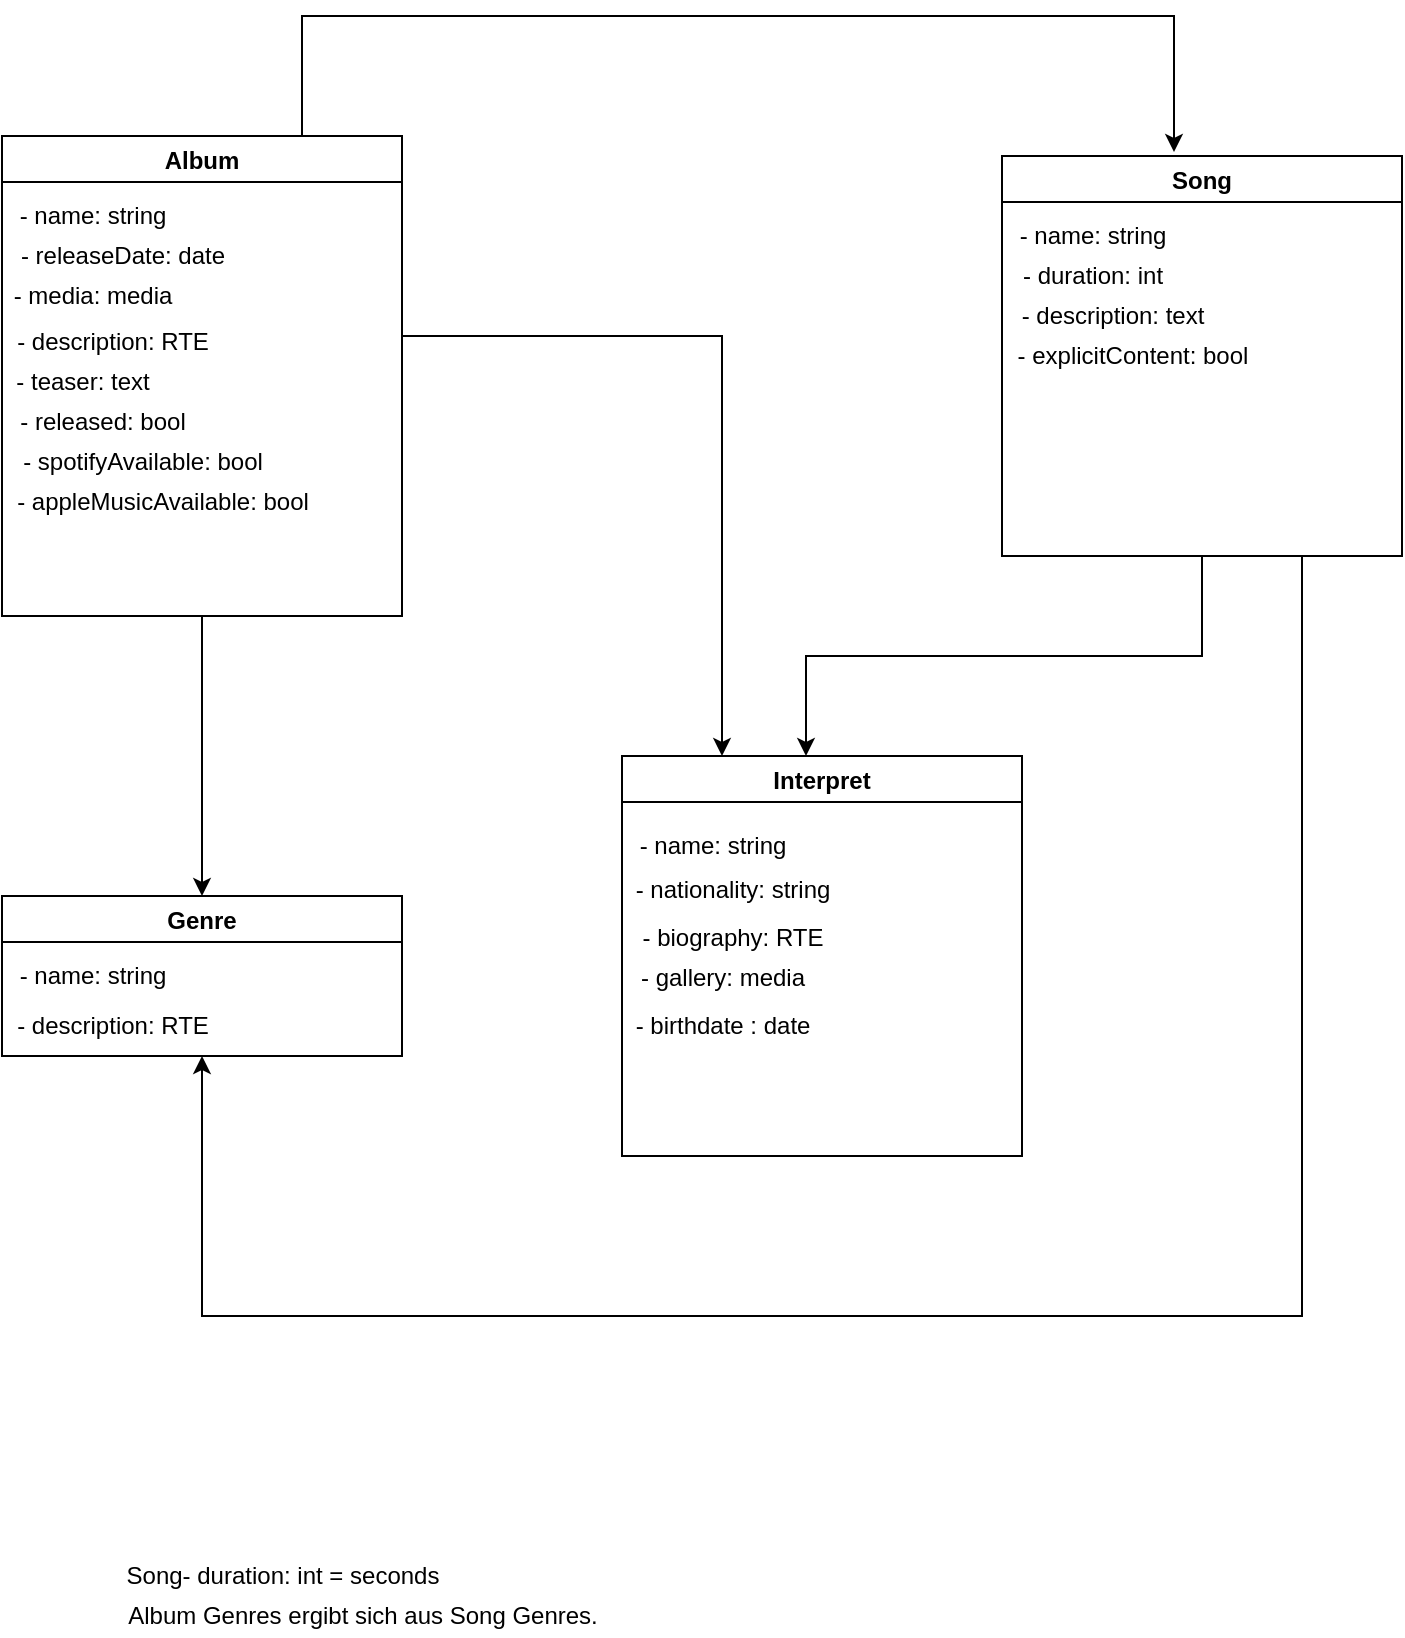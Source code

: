 <mxfile version="16.6.4" type="github" pages="6">
  <diagram id="QtePVaprWK_kAKJ1ItFh" name="UML">
    <mxGraphModel dx="812" dy="1099" grid="1" gridSize="10" guides="1" tooltips="1" connect="1" arrows="1" fold="1" page="1" pageScale="1" pageWidth="827" pageHeight="1169" math="0" shadow="0">
      <root>
        <mxCell id="0" />
        <mxCell id="1" parent="0" />
        <mxCell id="PrW0b_lZdQNC7OUzNC1I-7" style="edgeStyle=orthogonalEdgeStyle;rounded=0;orthogonalLoop=1;jettySize=auto;html=1;exitX=0.75;exitY=0;exitDx=0;exitDy=0;entryX=0.43;entryY=-0.01;entryDx=0;entryDy=0;entryPerimeter=0;" parent="1" source="PrW0b_lZdQNC7OUzNC1I-1" target="PrW0b_lZdQNC7OUzNC1I-9" edge="1">
          <mxGeometry relative="1" as="geometry">
            <mxPoint x="530" y="90" as="targetPoint" />
            <Array as="points">
              <mxPoint x="200" y="70" />
              <mxPoint x="636" y="70" />
            </Array>
          </mxGeometry>
        </mxCell>
        <mxCell id="PrW0b_lZdQNC7OUzNC1I-21" style="edgeStyle=orthogonalEdgeStyle;rounded=0;orthogonalLoop=1;jettySize=auto;html=1;exitX=1;exitY=0.5;exitDx=0;exitDy=0;entryX=0.25;entryY=0;entryDx=0;entryDy=0;" parent="1" source="PrW0b_lZdQNC7OUzNC1I-1" target="PrW0b_lZdQNC7OUzNC1I-13" edge="1">
          <mxGeometry relative="1" as="geometry">
            <mxPoint x="420" y="380" as="targetPoint" />
            <Array as="points">
              <mxPoint x="410" y="230" />
            </Array>
          </mxGeometry>
        </mxCell>
        <mxCell id="x7zoOwzeNTza0r4jFhFb-13" style="edgeStyle=orthogonalEdgeStyle;rounded=0;orthogonalLoop=1;jettySize=auto;html=1;exitX=0.5;exitY=1;exitDx=0;exitDy=0;entryX=0.5;entryY=0;entryDx=0;entryDy=0;" edge="1" parent="1" source="PrW0b_lZdQNC7OUzNC1I-1" target="x7zoOwzeNTza0r4jFhFb-8">
          <mxGeometry relative="1" as="geometry" />
        </mxCell>
        <mxCell id="PrW0b_lZdQNC7OUzNC1I-1" value="Album" style="swimlane;" parent="1" vertex="1">
          <mxGeometry x="50" y="130" width="200" height="240" as="geometry" />
        </mxCell>
        <mxCell id="PrW0b_lZdQNC7OUzNC1I-2" value="- name: string" style="text;html=1;align=center;verticalAlign=middle;resizable=0;points=[];autosize=1;strokeColor=none;fillColor=none;" parent="PrW0b_lZdQNC7OUzNC1I-1" vertex="1">
          <mxGeometry y="30" width="90" height="20" as="geometry" />
        </mxCell>
        <mxCell id="PrW0b_lZdQNC7OUzNC1I-3" value="- releaseDate: date" style="text;html=1;align=center;verticalAlign=middle;resizable=0;points=[];autosize=1;strokeColor=none;fillColor=none;" parent="PrW0b_lZdQNC7OUzNC1I-1" vertex="1">
          <mxGeometry y="50" width="120" height="20" as="geometry" />
        </mxCell>
        <mxCell id="PrW0b_lZdQNC7OUzNC1I-5" value="- media: media" style="text;html=1;align=center;verticalAlign=middle;resizable=0;points=[];autosize=1;strokeColor=none;fillColor=none;" parent="PrW0b_lZdQNC7OUzNC1I-1" vertex="1">
          <mxGeometry y="70" width="90" height="20" as="geometry" />
        </mxCell>
        <mxCell id="uJzvbrtq1FeZPgEqLkso-1" value="- description: RTE" style="text;html=1;align=center;verticalAlign=middle;resizable=0;points=[];autosize=1;strokeColor=none;fillColor=none;" vertex="1" parent="PrW0b_lZdQNC7OUzNC1I-1">
          <mxGeometry y="93" width="110" height="20" as="geometry" />
        </mxCell>
        <mxCell id="uJzvbrtq1FeZPgEqLkso-2" value="- teaser: text" style="text;html=1;align=center;verticalAlign=middle;resizable=0;points=[];autosize=1;strokeColor=none;fillColor=none;" vertex="1" parent="PrW0b_lZdQNC7OUzNC1I-1">
          <mxGeometry y="113" width="80" height="20" as="geometry" />
        </mxCell>
        <mxCell id="x7zoOwzeNTza0r4jFhFb-1" value="- released: bool" style="text;html=1;align=center;verticalAlign=middle;resizable=0;points=[];autosize=1;strokeColor=none;fillColor=none;" vertex="1" parent="PrW0b_lZdQNC7OUzNC1I-1">
          <mxGeometry y="133" width="100" height="20" as="geometry" />
        </mxCell>
        <mxCell id="x7zoOwzeNTza0r4jFhFb-3" value="- spotifyAvailable: bool" style="text;html=1;align=center;verticalAlign=middle;resizable=0;points=[];autosize=1;strokeColor=none;fillColor=none;" vertex="1" parent="PrW0b_lZdQNC7OUzNC1I-1">
          <mxGeometry y="153" width="140" height="20" as="geometry" />
        </mxCell>
        <mxCell id="x7zoOwzeNTza0r4jFhFb-14" value="- appleMusicAvailable: bool" style="text;html=1;align=center;verticalAlign=middle;resizable=0;points=[];autosize=1;strokeColor=none;fillColor=none;" vertex="1" parent="PrW0b_lZdQNC7OUzNC1I-1">
          <mxGeometry y="173" width="160" height="20" as="geometry" />
        </mxCell>
        <mxCell id="PrW0b_lZdQNC7OUzNC1I-20" style="edgeStyle=orthogonalEdgeStyle;rounded=0;orthogonalLoop=1;jettySize=auto;html=1;entryX=0.46;entryY=0;entryDx=0;entryDy=0;entryPerimeter=0;" parent="1" source="PrW0b_lZdQNC7OUzNC1I-9" target="PrW0b_lZdQNC7OUzNC1I-13" edge="1">
          <mxGeometry relative="1" as="geometry" />
        </mxCell>
        <mxCell id="x7zoOwzeNTza0r4jFhFb-11" style="edgeStyle=orthogonalEdgeStyle;rounded=0;orthogonalLoop=1;jettySize=auto;html=1;exitX=0.75;exitY=1;exitDx=0;exitDy=0;entryX=0.5;entryY=1;entryDx=0;entryDy=0;" edge="1" parent="1" source="PrW0b_lZdQNC7OUzNC1I-9" target="x7zoOwzeNTza0r4jFhFb-8">
          <mxGeometry relative="1" as="geometry">
            <mxPoint x="610" y="800" as="targetPoint" />
            <Array as="points">
              <mxPoint x="700" y="720" />
              <mxPoint x="150" y="720" />
            </Array>
          </mxGeometry>
        </mxCell>
        <mxCell id="PrW0b_lZdQNC7OUzNC1I-9" value="Song" style="swimlane;" parent="1" vertex="1">
          <mxGeometry x="550" y="140" width="200" height="200" as="geometry" />
        </mxCell>
        <mxCell id="PrW0b_lZdQNC7OUzNC1I-10" value="- name: string" style="text;html=1;align=center;verticalAlign=middle;resizable=0;points=[];autosize=1;strokeColor=none;fillColor=none;" parent="PrW0b_lZdQNC7OUzNC1I-9" vertex="1">
          <mxGeometry y="30" width="90" height="20" as="geometry" />
        </mxCell>
        <mxCell id="PrW0b_lZdQNC7OUzNC1I-11" value="- duration: int" style="text;html=1;align=center;verticalAlign=middle;resizable=0;points=[];autosize=1;strokeColor=none;fillColor=none;" parent="PrW0b_lZdQNC7OUzNC1I-9" vertex="1">
          <mxGeometry y="50" width="90" height="20" as="geometry" />
        </mxCell>
        <mxCell id="uJzvbrtq1FeZPgEqLkso-3" value="- description: text" style="text;html=1;align=center;verticalAlign=middle;resizable=0;points=[];autosize=1;strokeColor=none;fillColor=none;" vertex="1" parent="PrW0b_lZdQNC7OUzNC1I-9">
          <mxGeometry y="70" width="110" height="20" as="geometry" />
        </mxCell>
        <mxCell id="x7zoOwzeNTza0r4jFhFb-2" value="- explicitContent: bool" style="text;html=1;align=center;verticalAlign=middle;resizable=0;points=[];autosize=1;strokeColor=none;fillColor=none;" vertex="1" parent="PrW0b_lZdQNC7OUzNC1I-9">
          <mxGeometry y="90" width="130" height="20" as="geometry" />
        </mxCell>
        <mxCell id="PrW0b_lZdQNC7OUzNC1I-13" value="Interpret" style="swimlane;" parent="1" vertex="1">
          <mxGeometry x="360" y="440" width="200" height="200" as="geometry" />
        </mxCell>
        <mxCell id="PrW0b_lZdQNC7OUzNC1I-14" value="- name: string" style="text;html=1;align=center;verticalAlign=middle;resizable=0;points=[];autosize=1;strokeColor=none;fillColor=none;" parent="PrW0b_lZdQNC7OUzNC1I-13" vertex="1">
          <mxGeometry y="35" width="90" height="20" as="geometry" />
        </mxCell>
        <mxCell id="PrW0b_lZdQNC7OUzNC1I-15" value="- nationality: string" style="text;html=1;align=center;verticalAlign=middle;resizable=0;points=[];autosize=1;strokeColor=none;fillColor=none;" parent="PrW0b_lZdQNC7OUzNC1I-13" vertex="1">
          <mxGeometry y="57" width="110" height="20" as="geometry" />
        </mxCell>
        <mxCell id="PrW0b_lZdQNC7OUzNC1I-17" value="- biography: RTE" style="text;html=1;align=center;verticalAlign=middle;resizable=0;points=[];autosize=1;strokeColor=none;fillColor=none;" parent="PrW0b_lZdQNC7OUzNC1I-13" vertex="1">
          <mxGeometry y="81" width="110" height="20" as="geometry" />
        </mxCell>
        <mxCell id="HRtRwaKuzuj-G4ap-EYi-1" value="- gallery: media" style="text;html=1;align=center;verticalAlign=middle;resizable=0;points=[];autosize=1;strokeColor=none;fillColor=none;" vertex="1" parent="PrW0b_lZdQNC7OUzNC1I-13">
          <mxGeometry y="101" width="100" height="20" as="geometry" />
        </mxCell>
        <mxCell id="x7zoOwzeNTza0r4jFhFb-10" value="- birthdate : date" style="text;html=1;align=center;verticalAlign=middle;resizable=0;points=[];autosize=1;strokeColor=none;fillColor=none;" vertex="1" parent="PrW0b_lZdQNC7OUzNC1I-13">
          <mxGeometry y="125" width="100" height="20" as="geometry" />
        </mxCell>
        <mxCell id="x7zoOwzeNTza0r4jFhFb-8" value="Genre" style="swimlane;" vertex="1" parent="1">
          <mxGeometry x="50" y="510" width="200" height="80" as="geometry" />
        </mxCell>
        <mxCell id="x7zoOwzeNTza0r4jFhFb-9" value="- name: string" style="text;html=1;align=center;verticalAlign=middle;resizable=0;points=[];autosize=1;strokeColor=none;fillColor=none;" vertex="1" parent="x7zoOwzeNTza0r4jFhFb-8">
          <mxGeometry y="30" width="90" height="20" as="geometry" />
        </mxCell>
        <mxCell id="x7zoOwzeNTza0r4jFhFb-12" value="- description: RTE" style="text;html=1;align=center;verticalAlign=middle;resizable=0;points=[];autosize=1;strokeColor=none;fillColor=none;" vertex="1" parent="x7zoOwzeNTza0r4jFhFb-8">
          <mxGeometry y="55" width="110" height="20" as="geometry" />
        </mxCell>
        <mxCell id="x7zoOwzeNTza0r4jFhFb-15" value="Song- duration: int = seconds" style="text;html=1;align=center;verticalAlign=middle;resizable=0;points=[];autosize=1;strokeColor=none;fillColor=none;" vertex="1" parent="1">
          <mxGeometry x="105" y="840" width="170" height="20" as="geometry" />
        </mxCell>
        <mxCell id="x7zoOwzeNTza0r4jFhFb-16" value="Album Genres ergibt sich aus Song Genres." style="text;html=1;align=center;verticalAlign=middle;resizable=0;points=[];autosize=1;strokeColor=none;fillColor=none;" vertex="1" parent="1">
          <mxGeometry x="105" y="860" width="250" height="20" as="geometry" />
        </mxCell>
      </root>
    </mxGraphModel>
  </diagram>
  <diagram id="wYvYcVwo7TwQr_Gd8OK4" name="Views">
    <mxGraphModel dx="812" dy="1099" grid="1" gridSize="10" guides="1" tooltips="1" connect="1" arrows="1" fold="1" page="1" pageScale="1" pageWidth="827" pageHeight="1169" math="0" shadow="0">
      <root>
        <mxCell id="5HoKZ9bP3cqV0RjZwThM-0" />
        <mxCell id="5HoKZ9bP3cqV0RjZwThM-1" parent="5HoKZ9bP3cqV0RjZwThM-0" />
        <mxCell id="5HoKZ9bP3cqV0RjZwThM-8" style="rounded=0;orthogonalLoop=1;jettySize=auto;html=1;entryX=0.5;entryY=0;entryDx=0;entryDy=0;" edge="1" parent="5HoKZ9bP3cqV0RjZwThM-1" source="5HoKZ9bP3cqV0RjZwThM-2" target="5HoKZ9bP3cqV0RjZwThM-4">
          <mxGeometry relative="1" as="geometry" />
        </mxCell>
        <mxCell id="5HoKZ9bP3cqV0RjZwThM-2" value="Liste &lt;br&gt;Albums" style="shape=document;whiteSpace=wrap;html=1;boundedLbl=1;" vertex="1" parent="5HoKZ9bP3cqV0RjZwThM-1">
          <mxGeometry x="110" y="170" width="120" height="80" as="geometry" />
        </mxCell>
        <mxCell id="5HoKZ9bP3cqV0RjZwThM-13" style="edgeStyle=none;rounded=0;orthogonalLoop=1;jettySize=auto;html=1;entryX=0.75;entryY=0;entryDx=0;entryDy=0;" edge="1" parent="5HoKZ9bP3cqV0RjZwThM-1" source="5HoKZ9bP3cqV0RjZwThM-3" target="5HoKZ9bP3cqV0RjZwThM-4">
          <mxGeometry relative="1" as="geometry" />
        </mxCell>
        <mxCell id="5HoKZ9bP3cqV0RjZwThM-3" value="Landingpage Album Filter" style="shape=document;whiteSpace=wrap;html=1;boundedLbl=1;" vertex="1" parent="5HoKZ9bP3cqV0RjZwThM-1">
          <mxGeometry x="290" y="170" width="120" height="80" as="geometry" />
        </mxCell>
        <mxCell id="5HoKZ9bP3cqV0RjZwThM-4" value="Detailseite Album" style="shape=document;whiteSpace=wrap;html=1;boundedLbl=1;" vertex="1" parent="5HoKZ9bP3cqV0RjZwThM-1">
          <mxGeometry x="190" y="360" width="120" height="80" as="geometry" />
        </mxCell>
        <mxCell id="5HoKZ9bP3cqV0RjZwThM-5" value="Songs" style="shape=document;whiteSpace=wrap;html=1;boundedLbl=1;" vertex="1" parent="5HoKZ9bP3cqV0RjZwThM-1">
          <mxGeometry x="110" y="560" width="120" height="80" as="geometry" />
        </mxCell>
        <mxCell id="5HoKZ9bP3cqV0RjZwThM-9" style="edgeStyle=none;rounded=0;orthogonalLoop=1;jettySize=auto;html=1;exitX=0.5;exitY=0;exitDx=0;exitDy=0;" edge="1" parent="5HoKZ9bP3cqV0RjZwThM-1" source="5HoKZ9bP3cqV0RjZwThM-7" target="5HoKZ9bP3cqV0RjZwThM-4">
          <mxGeometry relative="1" as="geometry" />
        </mxCell>
        <mxCell id="5HoKZ9bP3cqV0RjZwThM-10" style="edgeStyle=none;rounded=0;orthogonalLoop=1;jettySize=auto;html=1;exitX=0;exitY=0.5;exitDx=0;exitDy=0;entryX=1;entryY=0.5;entryDx=0;entryDy=0;" edge="1" parent="5HoKZ9bP3cqV0RjZwThM-1" source="5HoKZ9bP3cqV0RjZwThM-7" target="5HoKZ9bP3cqV0RjZwThM-5">
          <mxGeometry relative="1" as="geometry" />
        </mxCell>
        <mxCell id="5HoKZ9bP3cqV0RjZwThM-11" style="edgeStyle=none;rounded=0;orthogonalLoop=1;jettySize=auto;html=1;entryX=1.017;entryY=0.35;entryDx=0;entryDy=0;entryPerimeter=0;" edge="1" parent="5HoKZ9bP3cqV0RjZwThM-1" source="5HoKZ9bP3cqV0RjZwThM-6" target="5HoKZ9bP3cqV0RjZwThM-7">
          <mxGeometry relative="1" as="geometry" />
        </mxCell>
        <mxCell id="5HoKZ9bP3cqV0RjZwThM-6" value="Liste &lt;br&gt;Intepreter" style="shape=document;whiteSpace=wrap;html=1;boundedLbl=1;" vertex="1" parent="5HoKZ9bP3cqV0RjZwThM-1">
          <mxGeometry x="540" y="550" width="120" height="80" as="geometry" />
        </mxCell>
        <mxCell id="5HoKZ9bP3cqV0RjZwThM-7" value="Detail Interpreter" style="shape=document;whiteSpace=wrap;html=1;boundedLbl=1;" vertex="1" parent="5HoKZ9bP3cqV0RjZwThM-1">
          <mxGeometry x="340" y="560" width="120" height="80" as="geometry" />
        </mxCell>
        <mxCell id="k25EAd_-FAYIrIH_C_M4-0" value="Top Charts?" style="text;html=1;align=center;verticalAlign=middle;resizable=0;points=[];autosize=1;strokeColor=none;fillColor=none;" vertex="1" parent="5HoKZ9bP3cqV0RjZwThM-1">
          <mxGeometry x="220" y="820" width="80" height="20" as="geometry" />
        </mxCell>
      </root>
    </mxGraphModel>
  </diagram>
  <diagram id="RxTgSAQtPZRyhOvXZ2T-" name="Liste Album">
    <mxGraphModel dx="1160" dy="1570" grid="1" gridSize="10" guides="1" tooltips="1" connect="1" arrows="1" fold="1" page="1" pageScale="1" pageWidth="827" pageHeight="1169" math="0" shadow="0">
      <root>
        <mxCell id="XYZBfUIqV31KoNoUFfLz-0" />
        <mxCell id="XYZBfUIqV31KoNoUFfLz-1" parent="XYZBfUIqV31KoNoUFfLz-0" />
        <mxCell id="CCV61Xyog9YNiKcd7rqx-2" value="" style="rounded=0;whiteSpace=wrap;html=1;fontColor=#FFFFFF;labelBorderColor=#FFFFFF;labelBackgroundColor=#FFFFFF;" vertex="1" parent="XYZBfUIqV31KoNoUFfLz-1">
          <mxGeometry x="40" y="40" width="870" height="1570" as="geometry" />
        </mxCell>
        <mxCell id="L-bamg3uNITYWP0qs0I_-0" value="" style="html=1;shadow=0;dashed=0;shape=mxgraph.bootstrap.rrect;rSize=5;strokeColor=none;html=1;whiteSpace=wrap;fillColor=#6C767D;fontColor=#ffffff;sketch=0;labelBackgroundColor=#FFAA00;labelBorderColor=none;fontSize=23;" vertex="1" parent="XYZBfUIqV31KoNoUFfLz-1">
          <mxGeometry x="365" y="60" width="220" height="30" as="geometry" />
        </mxCell>
        <mxCell id="L-bamg3uNITYWP0qs0I_-1" value="&lt;font style=&quot;font-size: 16px;&quot;&gt;Alben&lt;/font&gt;" style="strokeColor=inherit;fillColor=inherit;gradientColor=inherit;fontColor=#FFFFFF;html=1;shadow=0;dashed=0;shape=mxgraph.bootstrap.leftButton;rSize=5;perimeter=none;whiteSpace=wrap;resizeHeight=1;sketch=0;fontSize=16;" vertex="1" parent="L-bamg3uNITYWP0qs0I_-0">
          <mxGeometry width="70" height="30" relative="1" as="geometry" />
        </mxCell>
        <mxCell id="L-bamg3uNITYWP0qs0I_-2" value="&lt;font color=&quot;#ffffff&quot; style=&quot;font-size: 16px;&quot;&gt;Songs&lt;/font&gt;" style="strokeColor=#666666;fillColor=#BABABA;fontColor=#333333;html=1;shadow=0;dashed=0;perimeter=none;whiteSpace=wrap;resizeHeight=1;sketch=0;fontSize=16;" vertex="1" parent="L-bamg3uNITYWP0qs0I_-0">
          <mxGeometry width="70" height="30" relative="1" as="geometry">
            <mxPoint x="60" as="offset" />
          </mxGeometry>
        </mxCell>
        <mxCell id="L-bamg3uNITYWP0qs0I_-3" value="&lt;font color=&quot;#ffffff&quot; style=&quot;font-size: 16px;&quot;&gt;Interpreten&lt;/font&gt;" style="strokeColor=#666666;fillColor=#BABABA;fontColor=#333333;html=1;shadow=0;dashed=0;shape=mxgraph.bootstrap.rightButton;rSize=5;perimeter=none;whiteSpace=wrap;resizeHeight=1;sketch=0;fontSize=16;" vertex="1" parent="L-bamg3uNITYWP0qs0I_-0">
          <mxGeometry x="1" width="89" height="30" relative="1" as="geometry">
            <mxPoint x="-89" as="offset" />
          </mxGeometry>
        </mxCell>
        <mxCell id="Co9m7869xmPnloD-0B9n-0" value="explicit" style="html=1;shadow=0;dashed=0;shape=mxgraph.bootstrap.rrect;rSize=5;strokeColor=#6C767D;strokeWidth=1;fillColor=none;fontColor=#6C767D;whiteSpace=wrap;align=center;verticalAlign=middle;spacingLeft=0;fontStyle=0;fontSize=16;spacing=5;labelBackgroundColor=default;labelBorderColor=none;" vertex="1" parent="XYZBfUIqV31KoNoUFfLz-1">
          <mxGeometry x="440" y="130" width="90" height="22" as="geometry" />
        </mxCell>
        <mxCell id="Co9m7869xmPnloD-0B9n-1" value="" style="shape=rect;fillColor=#F6F6F6;strokeColor=none;labelBackgroundColor=default;labelBorderColor=none;fontSize=13;fontColor=default;" vertex="1" parent="XYZBfUIqV31KoNoUFfLz-1">
          <mxGeometry x="60" y="130" width="360" height="30" as="geometry" />
        </mxCell>
        <mxCell id="Co9m7869xmPnloD-0B9n-2" value="" style="html=1;strokeWidth=1;shadow=0;dashed=0;shape=mxgraph.ios7ui.marginRect;rx=3;ry=3;rectMargin=5;fillColor=#E4E4E4;strokeColor=none;labelBackgroundColor=default;labelBorderColor=none;fontSize=13;fontColor=default;" vertex="1" parent="Co9m7869xmPnloD-0B9n-1">
          <mxGeometry width="360.0" height="30" as="geometry" />
        </mxCell>
        <mxCell id="Co9m7869xmPnloD-0B9n-3" value="Search" style="shape=mxgraph.ios7.icons.looking_glass;strokeColor=#878789;fillColor=none;fontColor=#878789;labelPosition=right;verticalLabelPosition=middle;align=left;verticalAlign=middle;fontSize=6;fontStyle=0;spacingTop=2;sketch=0;labelBackgroundColor=default;labelBorderColor=none;" vertex="1" parent="Co9m7869xmPnloD-0B9n-1">
          <mxGeometry x="0.5" y="0.5" width="6" height="6" relative="1" as="geometry">
            <mxPoint x="-17" y="-3" as="offset" />
          </mxGeometry>
        </mxCell>
        <mxCell id="Co9m7869xmPnloD-0B9n-12" value="Spotify" style="html=1;shadow=0;dashed=0;shape=mxgraph.bootstrap.rrect;rSize=5;strokeColor=#6C767D;strokeWidth=1;fillColor=none;fontColor=#6C767D;whiteSpace=wrap;align=center;verticalAlign=middle;spacingLeft=0;fontStyle=0;fontSize=16;spacing=5;labelBackgroundColor=default;labelBorderColor=none;" vertex="1" parent="XYZBfUIqV31KoNoUFfLz-1">
          <mxGeometry x="540" y="130" width="90" height="22" as="geometry" />
        </mxCell>
        <mxCell id="Co9m7869xmPnloD-0B9n-13" value="Apple Music" style="html=1;shadow=0;dashed=0;shape=mxgraph.bootstrap.rrect;rSize=5;strokeColor=#6C767D;strokeWidth=1;fillColor=none;fontColor=#6C767D;whiteSpace=wrap;align=center;verticalAlign=middle;spacingLeft=0;fontStyle=0;fontSize=16;spacing=5;labelBackgroundColor=default;labelBorderColor=none;" vertex="1" parent="XYZBfUIqV31KoNoUFfLz-1">
          <mxGeometry x="640" y="130" width="120" height="22" as="geometry" />
        </mxCell>
        <mxCell id="Co9m7869xmPnloD-0B9n-14" value="&lt;font style=&quot;font-size: 16px;&quot;&gt;veröffentlicht&lt;/font&gt;" style="html=1;shadow=0;dashed=0;shape=mxgraph.bootstrap.rrect;rSize=5;strokeColor=none;strokeWidth=1;fillColor=#6C767D;fontColor=#FFFFFF;whiteSpace=wrap;align=center;verticalAlign=middle;spacingLeft=0;fontStyle=0;fontSize=16;spacing=5;labelBackgroundColor=#757575;labelBorderColor=none;" vertex="1" parent="XYZBfUIqV31KoNoUFfLz-1">
          <mxGeometry x="770" y="130" width="110" height="22" as="geometry" />
        </mxCell>
        <mxCell id="lYz8FhX2EJper5NEBva4-0" value="&lt;b&gt;&lt;font style=&quot;font-size: 20px&quot;&gt;Bigger Love&lt;/font&gt;&lt;/b&gt;&lt;br&gt;&lt;br&gt;&lt;em style=&quot;box-sizing: border-box ; margin: 0px ; padding: 0px ; border: 0px ; color: rgb(34 , 34 , 34) ; font-family: &amp;#34;programme&amp;#34; , &amp;#34;arial&amp;#34; , sans-serif ; font-size: 16px&quot;&gt;Bigger Love&lt;/em&gt;&lt;span style=&quot;color: rgb(34 , 34 , 34) ; font-family: &amp;#34;programme&amp;#34; , &amp;#34;arial&amp;#34; , sans-serif ; font-size: 16px&quot;&gt;&amp;nbsp;is the seventh studio album from John Legend, released on June 19, 2020.&lt;/span&gt;&lt;br&gt;&lt;span style=&quot;color: rgba(0 , 0 , 0 , 0) ; font-family: monospace ; font-size: 0px ; background-color: rgb(248 , 249 , 250)&quot;&gt;%3CmxGraphModel%3E%3Croot%3E%3CmxCell%20id%3D%220%22%2F%3E%3CmxCell%20id%3D%221%22%20parent%3D%220%22%2F%3E%3CmxCell%20id%3D%222%22%20value%3D%22Spotify%22%20style%3D%22html%3D1%3Bshadow%3D0%3Bdashed%3D0%3Bshape%3Dmxgraph.bootstrap.rrect%3BrSize%3D5%3BstrokeColor%3D%236C767D%3BstrokeWidth%3D1%3BfillColor%3Dnone%3BfontColor%3D%236C767D%3BwhiteSpace%3Dwrap%3Balign%3Dcenter%3BverticalAlign%3Dmiddle%3BspacingLeft%3D0%3BfontStyle%3D0%3BfontSize%3D13%3Bspacing%3D5%3BlabelBackgroundColor%3Ddefault%3BlabelBorderColor%3Dnone%3B%22%20vertex%3D%221%22%20parent%3D%221%22%3E%3CmxGeometry%20x%3D%22430%22%20y%3D%22240%22%20width%3D%2250%22%20height%3D%2220%22%20as%3D%22geometry%22%2F%3E%3C%2FmxCell%3E%3C%2Froot%3E%3C%2FmxGraphModel%3E&lt;/span&gt;" style="html=1;shadow=0;dashed=0;shape=mxgraph.bootstrap.rrect;rSize=5;strokeColor=#DFDFDF;html=1;whiteSpace=wrap;fillColor=#ffffff;fontColor=#000000;verticalAlign=top;align=left;spacing=20;spacingBottom=0;fontSize=14;spacingTop=160;labelBackgroundColor=#FFFFFF;labelBorderColor=#FFFFFF;" vertex="1" parent="XYZBfUIqV31KoNoUFfLz-1">
          <mxGeometry width="260" height="410" relative="1" as="geometry">
            <mxPoint x="60" y="207" as="offset" />
          </mxGeometry>
        </mxCell>
        <mxCell id="lYz8FhX2EJper5NEBva4-1" value="Image cap" style="html=1;shadow=0;dashed=0;shape=mxgraph.bootstrap.topButton;rSize=5;perimeter=none;whiteSpace=wrap;fillColor=#868E96;strokeColor=#DFDFDF;fontColor=none;resizeWidth=1;fontSize=18;labelBackgroundColor=#FFFFFF;labelBorderColor=#FFFFFF;noLabel=1;" vertex="1" parent="lYz8FhX2EJper5NEBva4-0">
          <mxGeometry width="260" height="160" relative="1" as="geometry" />
        </mxCell>
        <mxCell id="lYz8FhX2EJper5NEBva4-2" value="&lt;span style=&quot;white-space: pre&quot;&gt;	&lt;/span&gt;John Legend" style="html=1;shadow=0;dashed=0;shape=mxgraph.bootstrap.bottomButton;rSize=5;perimeter=none;whiteSpace=wrap;fillColor=#F7F7F7;strokeColor=#DFDFDF;fontColor=#000000;resizeWidth=1;fontSize=13;align=left;spacing=20;labelBackgroundColor=none;labelBorderColor=none;" vertex="1" parent="lYz8FhX2EJper5NEBva4-0">
          <mxGeometry y="1" width="260" height="50" relative="1" as="geometry">
            <mxPoint y="-50" as="offset" />
          </mxGeometry>
        </mxCell>
        <mxCell id="lYz8FhX2EJper5NEBva4-12" value="" style="shape=image;html=1;verticalAlign=top;verticalLabelPosition=bottom;labelBackgroundColor=#ffffff;imageAspect=0;aspect=fixed;image=https://cdn0.iconfinder.com/data/icons/eon-social-media-contact-info-2/32/user_people_person_users_man-128.png;labelBorderColor=none;fontSize=13;fontColor=#000000;fillColor=#BABABA;" vertex="1" parent="lYz8FhX2EJper5NEBva4-0">
          <mxGeometry x="10" y="370" width="30" height="30" as="geometry" />
        </mxCell>
        <mxCell id="lYz8FhX2EJper5NEBva4-11" value="" style="shape=image;html=1;verticalAlign=top;verticalLabelPosition=bottom;labelBackgroundColor=#ffffff;imageAspect=0;aspect=fixed;image=https://cdn4.iconfinder.com/data/icons/ionicons/512/icon-ios7-musical-note-128.png;labelBorderColor=none;fontSize=13;fontColor=#000000;fillColor=#BABABA;" vertex="1" parent="lYz8FhX2EJper5NEBva4-0">
          <mxGeometry x="20" y="319" width="30" height="30" as="geometry" />
        </mxCell>
        <mxCell id="lYz8FhX2EJper5NEBva4-13" value="Pop" style="text;html=1;strokeColor=none;fillColor=none;align=center;verticalAlign=middle;whiteSpace=wrap;rounded=0;labelBackgroundColor=none;labelBorderColor=none;fontSize=13;fontColor=#000000;" vertex="1" parent="lYz8FhX2EJper5NEBva4-0">
          <mxGeometry x="50" y="319" width="40" height="30" as="geometry" />
        </mxCell>
        <mxCell id="lYz8FhX2EJper5NEBva4-3" value="&lt;b&gt;&lt;font style=&quot;font-size: 20px&quot;&gt;Aretha Now&lt;/font&gt;&lt;/b&gt;&lt;br&gt;&lt;br&gt;This card has supporting text below as a natural lead-in to additional content." style="html=1;shadow=0;dashed=0;shape=mxgraph.bootstrap.rrect;rSize=5;strokeColor=#DFDFDF;html=1;whiteSpace=wrap;fillColor=#ffffff;fontColor=default;verticalAlign=top;align=left;spacing=20;spacingBottom=0;fontSize=14;spacingTop=160;labelBackgroundColor=none;labelBorderColor=none;" vertex="1" parent="XYZBfUIqV31KoNoUFfLz-1">
          <mxGeometry x="340" y="207" width="260" height="410" as="geometry" />
        </mxCell>
        <mxCell id="lYz8FhX2EJper5NEBva4-4" value="&lt;font&gt;Image cap&lt;/font&gt;" style="html=1;shadow=0;dashed=0;shape=mxgraph.bootstrap.topButton;rSize=5;perimeter=none;whiteSpace=wrap;fillColor=#868E96;strokeColor=#DFDFDF;fontColor=none;resizeWidth=1;fontSize=18;labelBackgroundColor=#FFFFFF;labelBorderColor=#FFFFFF;noLabel=1;" vertex="1" parent="lYz8FhX2EJper5NEBva4-3">
          <mxGeometry width="260" height="160" relative="1" as="geometry" />
        </mxCell>
        <mxCell id="lYz8FhX2EJper5NEBva4-5" value="&lt;span style=&quot;white-space: pre&quot;&gt;	&lt;/span&gt;Aretha Franklin" style="html=1;shadow=0;dashed=0;shape=mxgraph.bootstrap.bottomButton;rSize=5;perimeter=none;whiteSpace=wrap;fillColor=#F7F7F7;strokeColor=#DFDFDF;fontColor=#000000;resizeWidth=1;fontSize=13;align=left;spacing=20;labelBackgroundColor=none;labelBorderColor=none;" vertex="1" parent="lYz8FhX2EJper5NEBva4-3">
          <mxGeometry y="1" width="260" height="50" relative="1" as="geometry">
            <mxPoint y="-50" as="offset" />
          </mxGeometry>
        </mxCell>
        <mxCell id="lYz8FhX2EJper5NEBva4-14" value="" style="shape=image;html=1;verticalAlign=top;verticalLabelPosition=bottom;labelBackgroundColor=#ffffff;imageAspect=0;aspect=fixed;image=https://cdn0.iconfinder.com/data/icons/eon-social-media-contact-info-2/32/user_people_person_users_man-128.png;labelBorderColor=none;fontSize=13;fontColor=#000000;fillColor=#BABABA;" vertex="1" parent="lYz8FhX2EJper5NEBva4-3">
          <mxGeometry x="10" y="370" width="30" height="30" as="geometry" />
        </mxCell>
        <mxCell id="lYz8FhX2EJper5NEBva4-15" value="" style="shape=image;html=1;verticalAlign=top;verticalLabelPosition=bottom;labelBackgroundColor=#ffffff;imageAspect=0;aspect=fixed;image=https://cdn4.iconfinder.com/data/icons/ionicons/512/icon-ios7-musical-note-128.png;labelBorderColor=none;fontSize=13;fontColor=#000000;fillColor=#BABABA;" vertex="1" parent="lYz8FhX2EJper5NEBva4-3">
          <mxGeometry x="20" y="320" width="30" height="30" as="geometry" />
        </mxCell>
        <mxCell id="lYz8FhX2EJper5NEBva4-16" value="Soul" style="text;html=1;strokeColor=none;fillColor=none;align=center;verticalAlign=middle;whiteSpace=wrap;rounded=0;labelBackgroundColor=none;labelBorderColor=none;fontSize=13;fontColor=#000000;" vertex="1" parent="lYz8FhX2EJper5NEBva4-3">
          <mxGeometry x="50" y="320" width="40" height="30" as="geometry" />
        </mxCell>
        <mxCell id="lYz8FhX2EJper5NEBva4-6" value="&lt;b&gt;&lt;font style=&quot;font-size: 20px&quot;&gt;Album Name&lt;/font&gt;&lt;/b&gt;&lt;br&gt;&lt;br&gt;Album Teaser text infos. Description This is a wider card with supporting text below as a natural lead-in to additional content." style="html=1;shadow=0;dashed=0;shape=mxgraph.bootstrap.rrect;rSize=5;strokeColor=#DFDFDF;html=1;whiteSpace=wrap;fillColor=#ffffff;fontColor=#000000;verticalAlign=top;align=left;spacing=20;spacingBottom=0;fontSize=14;spacingTop=160;labelBackgroundColor=#FFFFFF;labelBorderColor=#FFFFFF;" vertex="1" parent="XYZBfUIqV31KoNoUFfLz-1">
          <mxGeometry x="620" y="207" width="260" height="410" as="geometry" />
        </mxCell>
        <mxCell id="lYz8FhX2EJper5NEBva4-7" value="&lt;font&gt;Image cap&lt;/font&gt;" style="html=1;shadow=0;dashed=0;shape=mxgraph.bootstrap.topButton;rSize=5;perimeter=none;whiteSpace=wrap;fillColor=#868E96;strokeColor=#DFDFDF;fontColor=none;resizeWidth=1;fontSize=18;labelBackgroundColor=none;labelBorderColor=none;noLabel=1;" vertex="1" parent="lYz8FhX2EJper5NEBva4-6">
          <mxGeometry width="260" height="160" relative="1" as="geometry" />
        </mxCell>
        <mxCell id="lYz8FhX2EJper5NEBva4-8" value="&lt;span style=&quot;white-space: pre&quot;&gt;	&lt;/span&gt;&amp;nbsp; Interpreter Name" style="html=1;shadow=0;dashed=0;shape=mxgraph.bootstrap.bottomButton;rSize=5;perimeter=none;whiteSpace=wrap;fillColor=#F7F7F7;strokeColor=#DFDFDF;fontColor=#000000;resizeWidth=1;fontSize=13;align=left;spacing=20;labelBackgroundColor=none;labelBorderColor=none;" vertex="1" parent="lYz8FhX2EJper5NEBva4-6">
          <mxGeometry y="1" width="260" height="50" relative="1" as="geometry">
            <mxPoint y="-50" as="offset" />
          </mxGeometry>
        </mxCell>
        <mxCell id="lYz8FhX2EJper5NEBva4-17" value="" style="shape=image;html=1;verticalAlign=top;verticalLabelPosition=bottom;labelBackgroundColor=#ffffff;imageAspect=0;aspect=fixed;image=https://cdn0.iconfinder.com/data/icons/eon-social-media-contact-info-2/32/user_people_person_users_man-128.png;labelBorderColor=none;fontSize=13;fontColor=#000000;fillColor=#BABABA;" vertex="1" parent="lYz8FhX2EJper5NEBva4-6">
          <mxGeometry x="20" y="370" width="30" height="30" as="geometry" />
        </mxCell>
        <mxCell id="lYz8FhX2EJper5NEBva4-18" value="" style="shape=image;html=1;verticalAlign=top;verticalLabelPosition=bottom;labelBackgroundColor=#ffffff;imageAspect=0;aspect=fixed;image=https://cdn4.iconfinder.com/data/icons/ionicons/512/icon-ios7-musical-note-128.png;labelBorderColor=none;fontSize=13;fontColor=#000000;fillColor=#BABABA;" vertex="1" parent="lYz8FhX2EJper5NEBva4-6">
          <mxGeometry x="20" y="320" width="30" height="30" as="geometry" />
        </mxCell>
        <mxCell id="lYz8FhX2EJper5NEBva4-19" value="Genres" style="text;html=1;strokeColor=none;fillColor=none;align=center;verticalAlign=middle;whiteSpace=wrap;rounded=0;labelBackgroundColor=none;labelBorderColor=none;fontSize=13;fontColor=#000000;" vertex="1" parent="lYz8FhX2EJper5NEBva4-6">
          <mxGeometry x="50" y="320" width="40" height="30" as="geometry" />
        </mxCell>
        <mxCell id="lYz8FhX2EJper5NEBva4-20" value="&lt;b&gt;&lt;font style=&quot;font-size: 20px&quot;&gt;Album Name&lt;/font&gt;&lt;/b&gt;&lt;br&gt;&lt;br&gt;Album Teaser text infos. Description This is a wider card with supporting text below as a natural lead-in to additional content." style="html=1;shadow=0;dashed=0;shape=mxgraph.bootstrap.rrect;rSize=5;strokeColor=#DFDFDF;html=1;whiteSpace=wrap;fillColor=#ffffff;fontColor=#000000;verticalAlign=top;align=left;spacing=20;spacingBottom=0;fontSize=14;spacingTop=160;labelBackgroundColor=#FFFFFF;labelBorderColor=#FFFFFF;" vertex="1" parent="XYZBfUIqV31KoNoUFfLz-1">
          <mxGeometry x="60" y="647" width="260" height="410" as="geometry" />
        </mxCell>
        <mxCell id="lYz8FhX2EJper5NEBva4-21" value="&lt;font&gt;Image cap&lt;/font&gt;" style="html=1;shadow=0;dashed=0;shape=mxgraph.bootstrap.topButton;rSize=5;perimeter=none;whiteSpace=wrap;fillColor=#868E96;strokeColor=#DFDFDF;fontColor=none;resizeWidth=1;fontSize=18;labelBackgroundColor=none;labelBorderColor=none;noLabel=1;" vertex="1" parent="lYz8FhX2EJper5NEBva4-20">
          <mxGeometry width="260" height="160" relative="1" as="geometry" />
        </mxCell>
        <mxCell id="lYz8FhX2EJper5NEBva4-22" value="&lt;span style=&quot;white-space: pre&quot;&gt;	&lt;/span&gt;&amp;nbsp; Interpreter Name" style="html=1;shadow=0;dashed=0;shape=mxgraph.bootstrap.bottomButton;rSize=5;perimeter=none;whiteSpace=wrap;fillColor=#F7F7F7;strokeColor=#DFDFDF;fontColor=#000000;resizeWidth=1;fontSize=13;align=left;spacing=20;labelBackgroundColor=none;labelBorderColor=none;" vertex="1" parent="lYz8FhX2EJper5NEBva4-20">
          <mxGeometry y="1" width="260" height="50" relative="1" as="geometry">
            <mxPoint y="-50" as="offset" />
          </mxGeometry>
        </mxCell>
        <mxCell id="lYz8FhX2EJper5NEBva4-23" value="" style="shape=image;html=1;verticalAlign=top;verticalLabelPosition=bottom;labelBackgroundColor=#ffffff;imageAspect=0;aspect=fixed;image=https://cdn0.iconfinder.com/data/icons/eon-social-media-contact-info-2/32/user_people_person_users_man-128.png;labelBorderColor=none;fontSize=13;fontColor=#000000;fillColor=#BABABA;" vertex="1" parent="lYz8FhX2EJper5NEBva4-20">
          <mxGeometry x="20" y="370" width="30" height="30" as="geometry" />
        </mxCell>
        <mxCell id="lYz8FhX2EJper5NEBva4-24" value="" style="shape=image;html=1;verticalAlign=top;verticalLabelPosition=bottom;labelBackgroundColor=#ffffff;imageAspect=0;aspect=fixed;image=https://cdn4.iconfinder.com/data/icons/ionicons/512/icon-ios7-musical-note-128.png;labelBorderColor=none;fontSize=13;fontColor=#000000;fillColor=#BABABA;" vertex="1" parent="lYz8FhX2EJper5NEBva4-20">
          <mxGeometry x="20" y="320" width="30" height="30" as="geometry" />
        </mxCell>
        <mxCell id="lYz8FhX2EJper5NEBva4-25" value="Genres" style="text;html=1;strokeColor=none;fillColor=none;align=center;verticalAlign=middle;whiteSpace=wrap;rounded=0;labelBackgroundColor=none;labelBorderColor=none;fontSize=13;fontColor=#000000;" vertex="1" parent="lYz8FhX2EJper5NEBva4-20">
          <mxGeometry x="50" y="320" width="40" height="30" as="geometry" />
        </mxCell>
        <mxCell id="lYz8FhX2EJper5NEBva4-26" value="&lt;b&gt;&lt;font style=&quot;font-size: 20px&quot;&gt;Album Name&lt;/font&gt;&lt;/b&gt;&lt;br&gt;&lt;br&gt;Album Teaser text infos. Description This is a wider card with supporting text below as a natural lead-in to additional content." style="html=1;shadow=0;dashed=0;shape=mxgraph.bootstrap.rrect;rSize=5;strokeColor=#DFDFDF;html=1;whiteSpace=wrap;fillColor=#ffffff;fontColor=#000000;verticalAlign=top;align=left;spacing=20;spacingBottom=0;fontSize=14;spacingTop=160;labelBackgroundColor=#FFFFFF;labelBorderColor=#FFFFFF;" vertex="1" parent="XYZBfUIqV31KoNoUFfLz-1">
          <mxGeometry x="340" y="647" width="260" height="410" as="geometry" />
        </mxCell>
        <mxCell id="lYz8FhX2EJper5NEBva4-27" value="&lt;font&gt;Image cap&lt;/font&gt;" style="html=1;shadow=0;dashed=0;shape=mxgraph.bootstrap.topButton;rSize=5;perimeter=none;whiteSpace=wrap;fillColor=#868E96;strokeColor=#DFDFDF;fontColor=none;resizeWidth=1;fontSize=18;labelBackgroundColor=none;labelBorderColor=none;noLabel=1;" vertex="1" parent="lYz8FhX2EJper5NEBva4-26">
          <mxGeometry width="260" height="160" relative="1" as="geometry" />
        </mxCell>
        <mxCell id="lYz8FhX2EJper5NEBva4-28" value="&lt;span style=&quot;white-space: pre&quot;&gt;	&lt;/span&gt;&amp;nbsp; Interpreter Name" style="html=1;shadow=0;dashed=0;shape=mxgraph.bootstrap.bottomButton;rSize=5;perimeter=none;whiteSpace=wrap;fillColor=#F7F7F7;strokeColor=#DFDFDF;fontColor=#000000;resizeWidth=1;fontSize=13;align=left;spacing=20;labelBackgroundColor=none;labelBorderColor=none;" vertex="1" parent="lYz8FhX2EJper5NEBva4-26">
          <mxGeometry y="1" width="260" height="50" relative="1" as="geometry">
            <mxPoint y="-50" as="offset" />
          </mxGeometry>
        </mxCell>
        <mxCell id="lYz8FhX2EJper5NEBva4-29" value="" style="shape=image;html=1;verticalAlign=top;verticalLabelPosition=bottom;labelBackgroundColor=#ffffff;imageAspect=0;aspect=fixed;image=https://cdn0.iconfinder.com/data/icons/eon-social-media-contact-info-2/32/user_people_person_users_man-128.png;labelBorderColor=none;fontSize=13;fontColor=#000000;fillColor=#BABABA;" vertex="1" parent="lYz8FhX2EJper5NEBva4-26">
          <mxGeometry x="20" y="370" width="30" height="30" as="geometry" />
        </mxCell>
        <mxCell id="lYz8FhX2EJper5NEBva4-30" value="" style="shape=image;html=1;verticalAlign=top;verticalLabelPosition=bottom;labelBackgroundColor=#ffffff;imageAspect=0;aspect=fixed;image=https://cdn4.iconfinder.com/data/icons/ionicons/512/icon-ios7-musical-note-128.png;labelBorderColor=none;fontSize=13;fontColor=#000000;fillColor=#BABABA;" vertex="1" parent="lYz8FhX2EJper5NEBva4-26">
          <mxGeometry x="20" y="320" width="30" height="30" as="geometry" />
        </mxCell>
        <mxCell id="lYz8FhX2EJper5NEBva4-31" value="Genres" style="text;html=1;strokeColor=none;fillColor=none;align=center;verticalAlign=middle;whiteSpace=wrap;rounded=0;labelBackgroundColor=none;labelBorderColor=none;fontSize=13;fontColor=#000000;" vertex="1" parent="lYz8FhX2EJper5NEBva4-26">
          <mxGeometry x="50" y="320" width="40" height="30" as="geometry" />
        </mxCell>
        <mxCell id="lYz8FhX2EJper5NEBva4-32" value="&lt;b&gt;&lt;font style=&quot;font-size: 20px&quot;&gt;Album Name&lt;/font&gt;&lt;/b&gt;&lt;br&gt;&lt;br&gt;Album Teaser text infos. Description This is a wider card with supporting text below as a natural lead-in to additional content." style="html=1;shadow=0;dashed=0;shape=mxgraph.bootstrap.rrect;rSize=5;strokeColor=#DFDFDF;html=1;whiteSpace=wrap;fillColor=#ffffff;fontColor=#000000;verticalAlign=top;align=left;spacing=20;spacingBottom=0;fontSize=14;spacingTop=160;labelBackgroundColor=#FFFFFF;labelBorderColor=#FFFFFF;" vertex="1" parent="XYZBfUIqV31KoNoUFfLz-1">
          <mxGeometry x="620" y="647" width="260" height="410" as="geometry" />
        </mxCell>
        <mxCell id="lYz8FhX2EJper5NEBva4-33" value="&lt;font&gt;Image cap&lt;/font&gt;" style="html=1;shadow=0;dashed=0;shape=mxgraph.bootstrap.topButton;rSize=5;perimeter=none;whiteSpace=wrap;fillColor=#868E96;strokeColor=#DFDFDF;fontColor=none;resizeWidth=1;fontSize=18;labelBackgroundColor=none;labelBorderColor=none;noLabel=1;" vertex="1" parent="lYz8FhX2EJper5NEBva4-32">
          <mxGeometry width="260" height="160" relative="1" as="geometry" />
        </mxCell>
        <mxCell id="lYz8FhX2EJper5NEBva4-34" value="&lt;span style=&quot;white-space: pre&quot;&gt;	&lt;/span&gt;&amp;nbsp; Interpreter Name" style="html=1;shadow=0;dashed=0;shape=mxgraph.bootstrap.bottomButton;rSize=5;perimeter=none;whiteSpace=wrap;fillColor=#F7F7F7;strokeColor=#DFDFDF;fontColor=#000000;resizeWidth=1;fontSize=13;align=left;spacing=20;labelBackgroundColor=none;labelBorderColor=none;" vertex="1" parent="lYz8FhX2EJper5NEBva4-32">
          <mxGeometry y="1" width="260" height="50" relative="1" as="geometry">
            <mxPoint y="-50" as="offset" />
          </mxGeometry>
        </mxCell>
        <mxCell id="lYz8FhX2EJper5NEBva4-35" value="" style="shape=image;html=1;verticalAlign=top;verticalLabelPosition=bottom;labelBackgroundColor=#ffffff;imageAspect=0;aspect=fixed;image=https://cdn0.iconfinder.com/data/icons/eon-social-media-contact-info-2/32/user_people_person_users_man-128.png;labelBorderColor=none;fontSize=13;fontColor=#000000;fillColor=#BABABA;" vertex="1" parent="lYz8FhX2EJper5NEBva4-32">
          <mxGeometry x="20" y="370" width="30" height="30" as="geometry" />
        </mxCell>
        <mxCell id="lYz8FhX2EJper5NEBva4-36" value="" style="shape=image;html=1;verticalAlign=top;verticalLabelPosition=bottom;labelBackgroundColor=#ffffff;imageAspect=0;aspect=fixed;image=https://cdn4.iconfinder.com/data/icons/ionicons/512/icon-ios7-musical-note-128.png;labelBorderColor=none;fontSize=13;fontColor=#000000;fillColor=#BABABA;" vertex="1" parent="lYz8FhX2EJper5NEBva4-32">
          <mxGeometry x="20" y="320" width="30" height="30" as="geometry" />
        </mxCell>
        <mxCell id="lYz8FhX2EJper5NEBva4-37" value="Genres" style="text;html=1;strokeColor=none;fillColor=none;align=center;verticalAlign=middle;whiteSpace=wrap;rounded=0;labelBackgroundColor=none;labelBorderColor=none;fontSize=13;fontColor=#000000;" vertex="1" parent="lYz8FhX2EJper5NEBva4-32">
          <mxGeometry x="50" y="320" width="40" height="30" as="geometry" />
        </mxCell>
        <mxCell id="lYz8FhX2EJper5NEBva4-38" value="&lt;b&gt;&lt;font style=&quot;font-size: 20px&quot;&gt;Album Name&lt;/font&gt;&lt;/b&gt;&lt;br&gt;&lt;br&gt;Album Teaser text infos. Description This is a wider card with supporting text below as a natural lead-in to additional content." style="html=1;shadow=0;dashed=0;shape=mxgraph.bootstrap.rrect;rSize=5;strokeColor=#DFDFDF;html=1;whiteSpace=wrap;fillColor=#ffffff;fontColor=#000000;verticalAlign=top;align=left;spacing=20;spacingBottom=0;fontSize=14;spacingTop=160;labelBackgroundColor=#FFFFFF;labelBorderColor=#FFFFFF;" vertex="1" parent="XYZBfUIqV31KoNoUFfLz-1">
          <mxGeometry x="60" y="1087" width="260" height="410" as="geometry" />
        </mxCell>
        <mxCell id="lYz8FhX2EJper5NEBva4-39" value="&lt;font&gt;Image cap&lt;/font&gt;" style="html=1;shadow=0;dashed=0;shape=mxgraph.bootstrap.topButton;rSize=5;perimeter=none;whiteSpace=wrap;fillColor=#868E96;strokeColor=#DFDFDF;fontColor=none;resizeWidth=1;fontSize=18;labelBackgroundColor=none;labelBorderColor=none;noLabel=1;" vertex="1" parent="lYz8FhX2EJper5NEBva4-38">
          <mxGeometry width="260" height="160" relative="1" as="geometry" />
        </mxCell>
        <mxCell id="lYz8FhX2EJper5NEBva4-40" value="&lt;span style=&quot;white-space: pre&quot;&gt;	&lt;/span&gt;&amp;nbsp; Interpreter Name" style="html=1;shadow=0;dashed=0;shape=mxgraph.bootstrap.bottomButton;rSize=5;perimeter=none;whiteSpace=wrap;fillColor=#F7F7F7;strokeColor=#DFDFDF;fontColor=#000000;resizeWidth=1;fontSize=13;align=left;spacing=20;labelBackgroundColor=none;labelBorderColor=none;" vertex="1" parent="lYz8FhX2EJper5NEBva4-38">
          <mxGeometry y="1" width="260" height="50" relative="1" as="geometry">
            <mxPoint y="-50" as="offset" />
          </mxGeometry>
        </mxCell>
        <mxCell id="lYz8FhX2EJper5NEBva4-41" value="" style="shape=image;html=1;verticalAlign=top;verticalLabelPosition=bottom;labelBackgroundColor=#ffffff;imageAspect=0;aspect=fixed;image=https://cdn0.iconfinder.com/data/icons/eon-social-media-contact-info-2/32/user_people_person_users_man-128.png;labelBorderColor=none;fontSize=13;fontColor=#000000;fillColor=#BABABA;" vertex="1" parent="lYz8FhX2EJper5NEBva4-38">
          <mxGeometry x="20" y="370" width="30" height="30" as="geometry" />
        </mxCell>
        <mxCell id="lYz8FhX2EJper5NEBva4-42" value="" style="shape=image;html=1;verticalAlign=top;verticalLabelPosition=bottom;labelBackgroundColor=#ffffff;imageAspect=0;aspect=fixed;image=https://cdn4.iconfinder.com/data/icons/ionicons/512/icon-ios7-musical-note-128.png;labelBorderColor=none;fontSize=13;fontColor=#000000;fillColor=#BABABA;" vertex="1" parent="lYz8FhX2EJper5NEBva4-38">
          <mxGeometry x="20" y="320" width="30" height="30" as="geometry" />
        </mxCell>
        <mxCell id="lYz8FhX2EJper5NEBva4-43" value="Genres" style="text;html=1;strokeColor=none;fillColor=none;align=center;verticalAlign=middle;whiteSpace=wrap;rounded=0;labelBackgroundColor=none;labelBorderColor=none;fontSize=13;fontColor=#000000;" vertex="1" parent="lYz8FhX2EJper5NEBva4-38">
          <mxGeometry x="50" y="320" width="40" height="30" as="geometry" />
        </mxCell>
        <mxCell id="lYz8FhX2EJper5NEBva4-44" value="&lt;b&gt;&lt;font style=&quot;font-size: 20px&quot;&gt;Album Name&lt;/font&gt;&lt;/b&gt;&lt;br&gt;&lt;br&gt;Album Teaser text infos. Description This is a wider card with supporting text below as a natural lead-in to additional content." style="html=1;shadow=0;dashed=0;shape=mxgraph.bootstrap.rrect;rSize=5;strokeColor=#DFDFDF;html=1;whiteSpace=wrap;fillColor=#ffffff;fontColor=#000000;verticalAlign=top;align=left;spacing=20;spacingBottom=0;fontSize=14;spacingTop=160;labelBackgroundColor=#FFFFFF;labelBorderColor=#FFFFFF;" vertex="1" parent="XYZBfUIqV31KoNoUFfLz-1">
          <mxGeometry x="340" y="1087" width="260" height="410" as="geometry" />
        </mxCell>
        <mxCell id="lYz8FhX2EJper5NEBva4-45" value="&lt;font&gt;Image cap&lt;/font&gt;" style="html=1;shadow=0;dashed=0;shape=mxgraph.bootstrap.topButton;rSize=5;perimeter=none;whiteSpace=wrap;fillColor=#868E96;strokeColor=#DFDFDF;fontColor=none;resizeWidth=1;fontSize=18;labelBackgroundColor=none;labelBorderColor=none;noLabel=1;" vertex="1" parent="lYz8FhX2EJper5NEBva4-44">
          <mxGeometry width="260" height="160" relative="1" as="geometry" />
        </mxCell>
        <mxCell id="lYz8FhX2EJper5NEBva4-46" value="&lt;span style=&quot;white-space: pre&quot;&gt;	&lt;/span&gt;&amp;nbsp; Interpreter Name" style="html=1;shadow=0;dashed=0;shape=mxgraph.bootstrap.bottomButton;rSize=5;perimeter=none;whiteSpace=wrap;fillColor=#F7F7F7;strokeColor=#DFDFDF;fontColor=#000000;resizeWidth=1;fontSize=13;align=left;spacing=20;labelBackgroundColor=none;labelBorderColor=none;" vertex="1" parent="lYz8FhX2EJper5NEBva4-44">
          <mxGeometry y="1" width="260" height="50" relative="1" as="geometry">
            <mxPoint y="-50" as="offset" />
          </mxGeometry>
        </mxCell>
        <mxCell id="lYz8FhX2EJper5NEBva4-47" value="" style="shape=image;html=1;verticalAlign=top;verticalLabelPosition=bottom;labelBackgroundColor=#ffffff;imageAspect=0;aspect=fixed;image=https://cdn0.iconfinder.com/data/icons/eon-social-media-contact-info-2/32/user_people_person_users_man-128.png;labelBorderColor=none;fontSize=13;fontColor=#000000;fillColor=#BABABA;" vertex="1" parent="lYz8FhX2EJper5NEBva4-44">
          <mxGeometry x="20" y="370" width="30" height="30" as="geometry" />
        </mxCell>
        <mxCell id="lYz8FhX2EJper5NEBva4-48" value="" style="shape=image;html=1;verticalAlign=top;verticalLabelPosition=bottom;labelBackgroundColor=#ffffff;imageAspect=0;aspect=fixed;image=https://cdn4.iconfinder.com/data/icons/ionicons/512/icon-ios7-musical-note-128.png;labelBorderColor=none;fontSize=13;fontColor=#000000;fillColor=#BABABA;" vertex="1" parent="lYz8FhX2EJper5NEBva4-44">
          <mxGeometry x="20" y="320" width="30" height="30" as="geometry" />
        </mxCell>
        <mxCell id="lYz8FhX2EJper5NEBva4-49" value="Genres" style="text;html=1;strokeColor=none;fillColor=none;align=center;verticalAlign=middle;whiteSpace=wrap;rounded=0;labelBackgroundColor=none;labelBorderColor=none;fontSize=13;fontColor=#000000;" vertex="1" parent="lYz8FhX2EJper5NEBva4-44">
          <mxGeometry x="50" y="320" width="40" height="30" as="geometry" />
        </mxCell>
        <mxCell id="lYz8FhX2EJper5NEBva4-50" value="&lt;b&gt;&lt;font style=&quot;font-size: 20px&quot;&gt;Album Name&lt;/font&gt;&lt;/b&gt;&lt;br&gt;&lt;br&gt;Album Teaser text infos. Description This is a wider card with supporting text below as a natural lead-in to additional content." style="html=1;shadow=0;dashed=0;shape=mxgraph.bootstrap.rrect;rSize=5;strokeColor=#DFDFDF;html=1;whiteSpace=wrap;fillColor=#ffffff;fontColor=#000000;verticalAlign=top;align=left;spacing=20;spacingBottom=0;fontSize=14;spacingTop=160;labelBackgroundColor=#FFFFFF;labelBorderColor=#FFFFFF;" vertex="1" parent="XYZBfUIqV31KoNoUFfLz-1">
          <mxGeometry x="620" y="1087" width="260" height="410" as="geometry" />
        </mxCell>
        <mxCell id="lYz8FhX2EJper5NEBva4-51" value="&lt;font&gt;Image cap&lt;/font&gt;" style="html=1;shadow=0;dashed=0;shape=mxgraph.bootstrap.topButton;rSize=5;perimeter=none;whiteSpace=wrap;fillColor=#868E96;strokeColor=#DFDFDF;fontColor=none;resizeWidth=1;fontSize=18;labelBackgroundColor=none;labelBorderColor=none;noLabel=1;" vertex="1" parent="lYz8FhX2EJper5NEBva4-50">
          <mxGeometry width="260" height="160" relative="1" as="geometry" />
        </mxCell>
        <mxCell id="lYz8FhX2EJper5NEBva4-52" value="&lt;span style=&quot;white-space: pre&quot;&gt;	&lt;/span&gt;&amp;nbsp; Interpreter Name" style="html=1;shadow=0;dashed=0;shape=mxgraph.bootstrap.bottomButton;rSize=5;perimeter=none;whiteSpace=wrap;fillColor=#F7F7F7;strokeColor=#DFDFDF;fontColor=#000000;resizeWidth=1;fontSize=13;align=left;spacing=20;labelBackgroundColor=none;labelBorderColor=none;" vertex="1" parent="lYz8FhX2EJper5NEBva4-50">
          <mxGeometry y="1" width="260" height="50" relative="1" as="geometry">
            <mxPoint y="-50" as="offset" />
          </mxGeometry>
        </mxCell>
        <mxCell id="lYz8FhX2EJper5NEBva4-53" value="" style="shape=image;html=1;verticalAlign=top;verticalLabelPosition=bottom;labelBackgroundColor=#ffffff;imageAspect=0;aspect=fixed;image=https://cdn0.iconfinder.com/data/icons/eon-social-media-contact-info-2/32/user_people_person_users_man-128.png;labelBorderColor=none;fontSize=13;fontColor=#000000;fillColor=#BABABA;" vertex="1" parent="lYz8FhX2EJper5NEBva4-50">
          <mxGeometry x="20" y="370" width="30" height="30" as="geometry" />
        </mxCell>
        <mxCell id="lYz8FhX2EJper5NEBva4-54" value="" style="shape=image;html=1;verticalAlign=top;verticalLabelPosition=bottom;labelBackgroundColor=#ffffff;imageAspect=0;aspect=fixed;image=https://cdn4.iconfinder.com/data/icons/ionicons/512/icon-ios7-musical-note-128.png;labelBorderColor=none;fontSize=13;fontColor=#000000;fillColor=#BABABA;" vertex="1" parent="lYz8FhX2EJper5NEBva4-50">
          <mxGeometry x="20" y="320" width="30" height="30" as="geometry" />
        </mxCell>
        <mxCell id="lYz8FhX2EJper5NEBva4-55" value="Genres" style="text;html=1;strokeColor=none;fillColor=none;align=center;verticalAlign=middle;whiteSpace=wrap;rounded=0;labelBackgroundColor=none;labelBorderColor=none;fontSize=13;fontColor=#000000;" vertex="1" parent="lYz8FhX2EJper5NEBva4-50">
          <mxGeometry x="50" y="320" width="40" height="30" as="geometry" />
        </mxCell>
        <mxCell id="lYz8FhX2EJper5NEBva4-56" value="" style="html=1;shadow=0;dashed=0;shape=mxgraph.bootstrap.rrect;rSize=5;strokeColor=#DEE2E6;html=1;whiteSpace=wrap;fillColor=#ffffff;fontColor=#0085FC;labelBackgroundColor=none;labelBorderColor=none;fontSize=16;" vertex="1" parent="XYZBfUIqV31KoNoUFfLz-1">
          <mxGeometry x="390" y="1540" width="150" height="30" as="geometry" />
        </mxCell>
        <mxCell id="lYz8FhX2EJper5NEBva4-57" value="&lt;&lt;" style="strokeColor=inherit;fillColor=inherit;gradientColor=inherit;fontColor=inherit;html=1;shadow=0;dashed=0;shape=mxgraph.bootstrap.leftButton;rSize=5;perimeter=none;whiteSpace=wrap;resizeHeight=1;fontSize=14;labelBackgroundColor=none;labelBorderColor=none;" vertex="1" parent="lYz8FhX2EJper5NEBva4-56">
          <mxGeometry width="30" height="30" relative="1" as="geometry" />
        </mxCell>
        <mxCell id="lYz8FhX2EJper5NEBva4-58" value="1" style="strokeColor=inherit;fillColor=inherit;gradientColor=inherit;fontColor=inherit;html=1;shadow=0;dashed=0;perimeter=none;whiteSpace=wrap;resizeHeight=1;fontSize=14;labelBackgroundColor=none;labelBorderColor=none;" vertex="1" parent="lYz8FhX2EJper5NEBva4-56">
          <mxGeometry width="30" height="30" relative="1" as="geometry">
            <mxPoint x="30" as="offset" />
          </mxGeometry>
        </mxCell>
        <mxCell id="lYz8FhX2EJper5NEBva4-59" value="2" style="strokeColor=inherit;fillColor=inherit;gradientColor=inherit;fontColor=inherit;html=1;shadow=0;dashed=0;perimeter=none;whiteSpace=wrap;resizeHeight=1;fontSize=14;labelBackgroundColor=none;labelBorderColor=none;" vertex="1" parent="lYz8FhX2EJper5NEBva4-56">
          <mxGeometry width="30" height="30" relative="1" as="geometry">
            <mxPoint x="60" as="offset" />
          </mxGeometry>
        </mxCell>
        <mxCell id="lYz8FhX2EJper5NEBva4-60" value="3" style="strokeColor=inherit;fillColor=inherit;gradientColor=inherit;fontColor=inherit;html=1;shadow=0;dashed=0;perimeter=none;whiteSpace=wrap;resizeHeight=1;fontSize=14;labelBackgroundColor=none;labelBorderColor=none;" vertex="1" parent="lYz8FhX2EJper5NEBva4-56">
          <mxGeometry width="30" height="30" relative="1" as="geometry">
            <mxPoint x="90" as="offset" />
          </mxGeometry>
        </mxCell>
        <mxCell id="lYz8FhX2EJper5NEBva4-61" value="&gt;&gt;" style="strokeColor=inherit;fillColor=inherit;gradientColor=inherit;fontColor=inherit;html=1;shadow=0;dashed=0;shape=mxgraph.bootstrap.rightButton;rSize=5;perimeter=none;whiteSpace=wrap;resizeHeight=1;fontSize=14;labelBackgroundColor=none;labelBorderColor=none;" vertex="1" parent="lYz8FhX2EJper5NEBva4-56">
          <mxGeometry x="1" width="30" height="30" relative="1" as="geometry">
            <mxPoint x="-30" as="offset" />
          </mxGeometry>
        </mxCell>
      </root>
    </mxGraphModel>
  </diagram>
  <diagram id="S2Iw6PCAuiq5i_ZhvmaS" name="Detailseite Album">
    <mxGraphModel dx="1160" dy="1570" grid="1" gridSize="10" guides="1" tooltips="1" connect="1" arrows="1" fold="1" page="1" pageScale="1" pageWidth="827" pageHeight="1169" math="0" shadow="0">
      <root>
        <mxCell id="4_jjUXFNRmKOS6LjU5Za-0" />
        <mxCell id="4_jjUXFNRmKOS6LjU5Za-1" parent="4_jjUXFNRmKOS6LjU5Za-0" />
        <mxCell id="kaWDknDuUTWrD3hoHv2B-0" value="" style="rounded=0;whiteSpace=wrap;html=1;fontColor=#FFFFFF;labelBorderColor=#FFFFFF;labelBackgroundColor=#FFFFFF;" vertex="1" parent="4_jjUXFNRmKOS6LjU5Za-1">
          <mxGeometry x="40" y="40" width="870" height="1570" as="geometry" />
        </mxCell>
        <mxCell id="VQd-kak4hTA449HYvydm-0" value="" style="shape=image;html=1;verticalAlign=top;verticalLabelPosition=bottom;labelBackgroundColor=#ffffff;imageAspect=0;aspect=fixed;image=https://cdn4.iconfinder.com/data/icons/ionicons/512/icon-image-128.png;labelBorderColor=none;fontSize=16;fontColor=default;fillColor=#BABABA;" vertex="1" parent="4_jjUXFNRmKOS6LjU5Za-1">
          <mxGeometry x="520" y="60" width="360" height="360" as="geometry" />
        </mxCell>
        <mxCell id="VQd-kak4hTA449HYvydm-1" value="&lt;h1&gt;&lt;b&gt;Album Titel&lt;/b&gt;&lt;/h1&gt;" style="text;html=1;strokeColor=none;fillColor=none;align=left;verticalAlign=middle;whiteSpace=wrap;rounded=0;labelBackgroundColor=default;labelBorderColor=none;fontSize=16;fontColor=default;" vertex="1" parent="4_jjUXFNRmKOS6LjU5Za-1">
          <mxGeometry x="110" y="120" width="200" height="30" as="geometry" />
        </mxCell>
        <mxCell id="VQd-kak4hTA449HYvydm-2" value="&lt;span&gt;Album lange Beschreibung. Lorem ipsum dolor sit amet, consectetur adipisicing elit, sed do eiusmod tempor incididunt ut labore et dolore magna aliqua.&amp;nbsp;&lt;/span&gt;Lorem ipsum dolor sit amet, consectetur adipisicing elit, sed do eiusmod tempor incididunt ut labore et dolore magna aliqua." style="text;html=1;strokeColor=none;fillColor=none;align=left;verticalAlign=middle;whiteSpace=wrap;rounded=0;labelBackgroundColor=default;labelBorderColor=none;fontSize=16;fontColor=default;" vertex="1" parent="4_jjUXFNRmKOS6LjU5Za-1">
          <mxGeometry x="110" y="210" width="366" height="140" as="geometry" />
        </mxCell>
        <mxCell id="HBChk8OQGkviFOlTgscv-0" value="" style="shape=image;html=1;verticalAlign=top;verticalLabelPosition=bottom;labelBackgroundColor=#ffffff;imageAspect=0;aspect=fixed;image=https://cdn0.iconfinder.com/data/icons/eon-social-media-contact-info-2/32/user_people_person_users_man-128.png;labelBorderColor=none;fontSize=13;fontColor=#000000;fillColor=#BABABA;" vertex="1" parent="4_jjUXFNRmKOS6LjU5Za-1">
          <mxGeometry x="110" y="170" width="30" height="30" as="geometry" />
        </mxCell>
        <mxCell id="HBChk8OQGkviFOlTgscv-1" value="Interpret(en)" style="text;html=1;strokeColor=none;fillColor=none;align=center;verticalAlign=middle;whiteSpace=wrap;rounded=0;labelBackgroundColor=default;labelBorderColor=none;fontSize=16;fontColor=default;" vertex="1" parent="4_jjUXFNRmKOS6LjU5Za-1">
          <mxGeometry x="150" y="170" width="100" height="30" as="geometry" />
        </mxCell>
        <mxCell id="HBChk8OQGkviFOlTgscv-2" value="" style="sketch=0;pointerEvents=1;shadow=0;dashed=0;html=1;strokeColor=none;fillColor=#505050;labelPosition=center;verticalLabelPosition=bottom;verticalAlign=top;outlineConnect=0;align=center;shape=mxgraph.office.concepts.clock;labelBackgroundColor=default;labelBorderColor=none;fontSize=16;fontColor=default;" vertex="1" parent="4_jjUXFNRmKOS6LjU5Za-1">
          <mxGeometry x="300" y="170" width="27" height="27" as="geometry" />
        </mxCell>
        <mxCell id="HBChk8OQGkviFOlTgscv-3" value="Interpret(en)" style="text;html=1;strokeColor=none;fillColor=none;align=center;verticalAlign=middle;whiteSpace=wrap;rounded=0;labelBackgroundColor=default;labelBorderColor=none;fontSize=16;fontColor=default;" vertex="1" parent="4_jjUXFNRmKOS6LjU5Za-1">
          <mxGeometry x="340" y="170" width="100" height="30" as="geometry" />
        </mxCell>
      </root>
    </mxGraphModel>
  </diagram>
  <diagram id="Awknpw6X8kqWZMpUEXXj" name="Detailseite Interpret">
    <mxGraphModel dx="812" dy="1099" grid="1" gridSize="10" guides="1" tooltips="1" connect="1" arrows="1" fold="1" page="1" pageScale="1" pageWidth="827" pageHeight="1169" math="0" shadow="0">
      <root>
        <mxCell id="0-agXxawK0llzCKph_U6-0" />
        <mxCell id="0-agXxawK0llzCKph_U6-1" parent="0-agXxawK0llzCKph_U6-0" />
      </root>
    </mxGraphModel>
  </diagram>
  <diagram id="Vnqd-kdooC-pmAg6eNth" name="Detailseite Song">
    <mxGraphModel dx="812" dy="1099" grid="1" gridSize="10" guides="1" tooltips="1" connect="1" arrows="1" fold="1" page="1" pageScale="1" pageWidth="827" pageHeight="1169" math="0" shadow="0">
      <root>
        <mxCell id="qsy3mus6qKSCpFztut5y-0" />
        <mxCell id="qsy3mus6qKSCpFztut5y-1" parent="qsy3mus6qKSCpFztut5y-0" />
      </root>
    </mxGraphModel>
  </diagram>
</mxfile>
